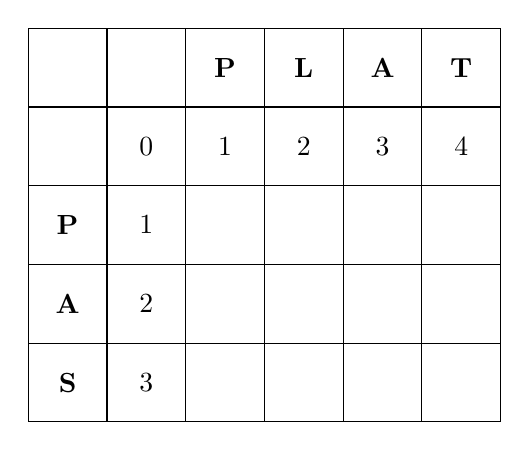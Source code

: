 \begin{tikzpicture}

% Lettres communes
% \fill[black!20] (1,-1) rectangle ++(1,1);
% \fill[black!20] (3,-2) rectangle ++(1,1);

% Grille
\draw (-1,2) grid ++(6,-5);

% Mot 1
\node at (-0.5,-0.5) {\bf P};
\node at (-0.5,-1.5) {\bf A};
\node at (-0.5,-2.5) {\bf S};

% Mot 2
\node at (1.5,1.5) {\bf P};
\node at (2.5,1.5) {\bf L};
\node at (3.5,1.5) {\bf A};
\node at (4.5,1.5) {\bf T};

% Initialisation
\foreach \i in {0,...,4}{
  \node at (\i+0.5,0.5) {$\i$};
}
\foreach \i in {1,...,3}{
  \node at (0.5,-\i+0.5) {$\i$};
}





\end{tikzpicture}